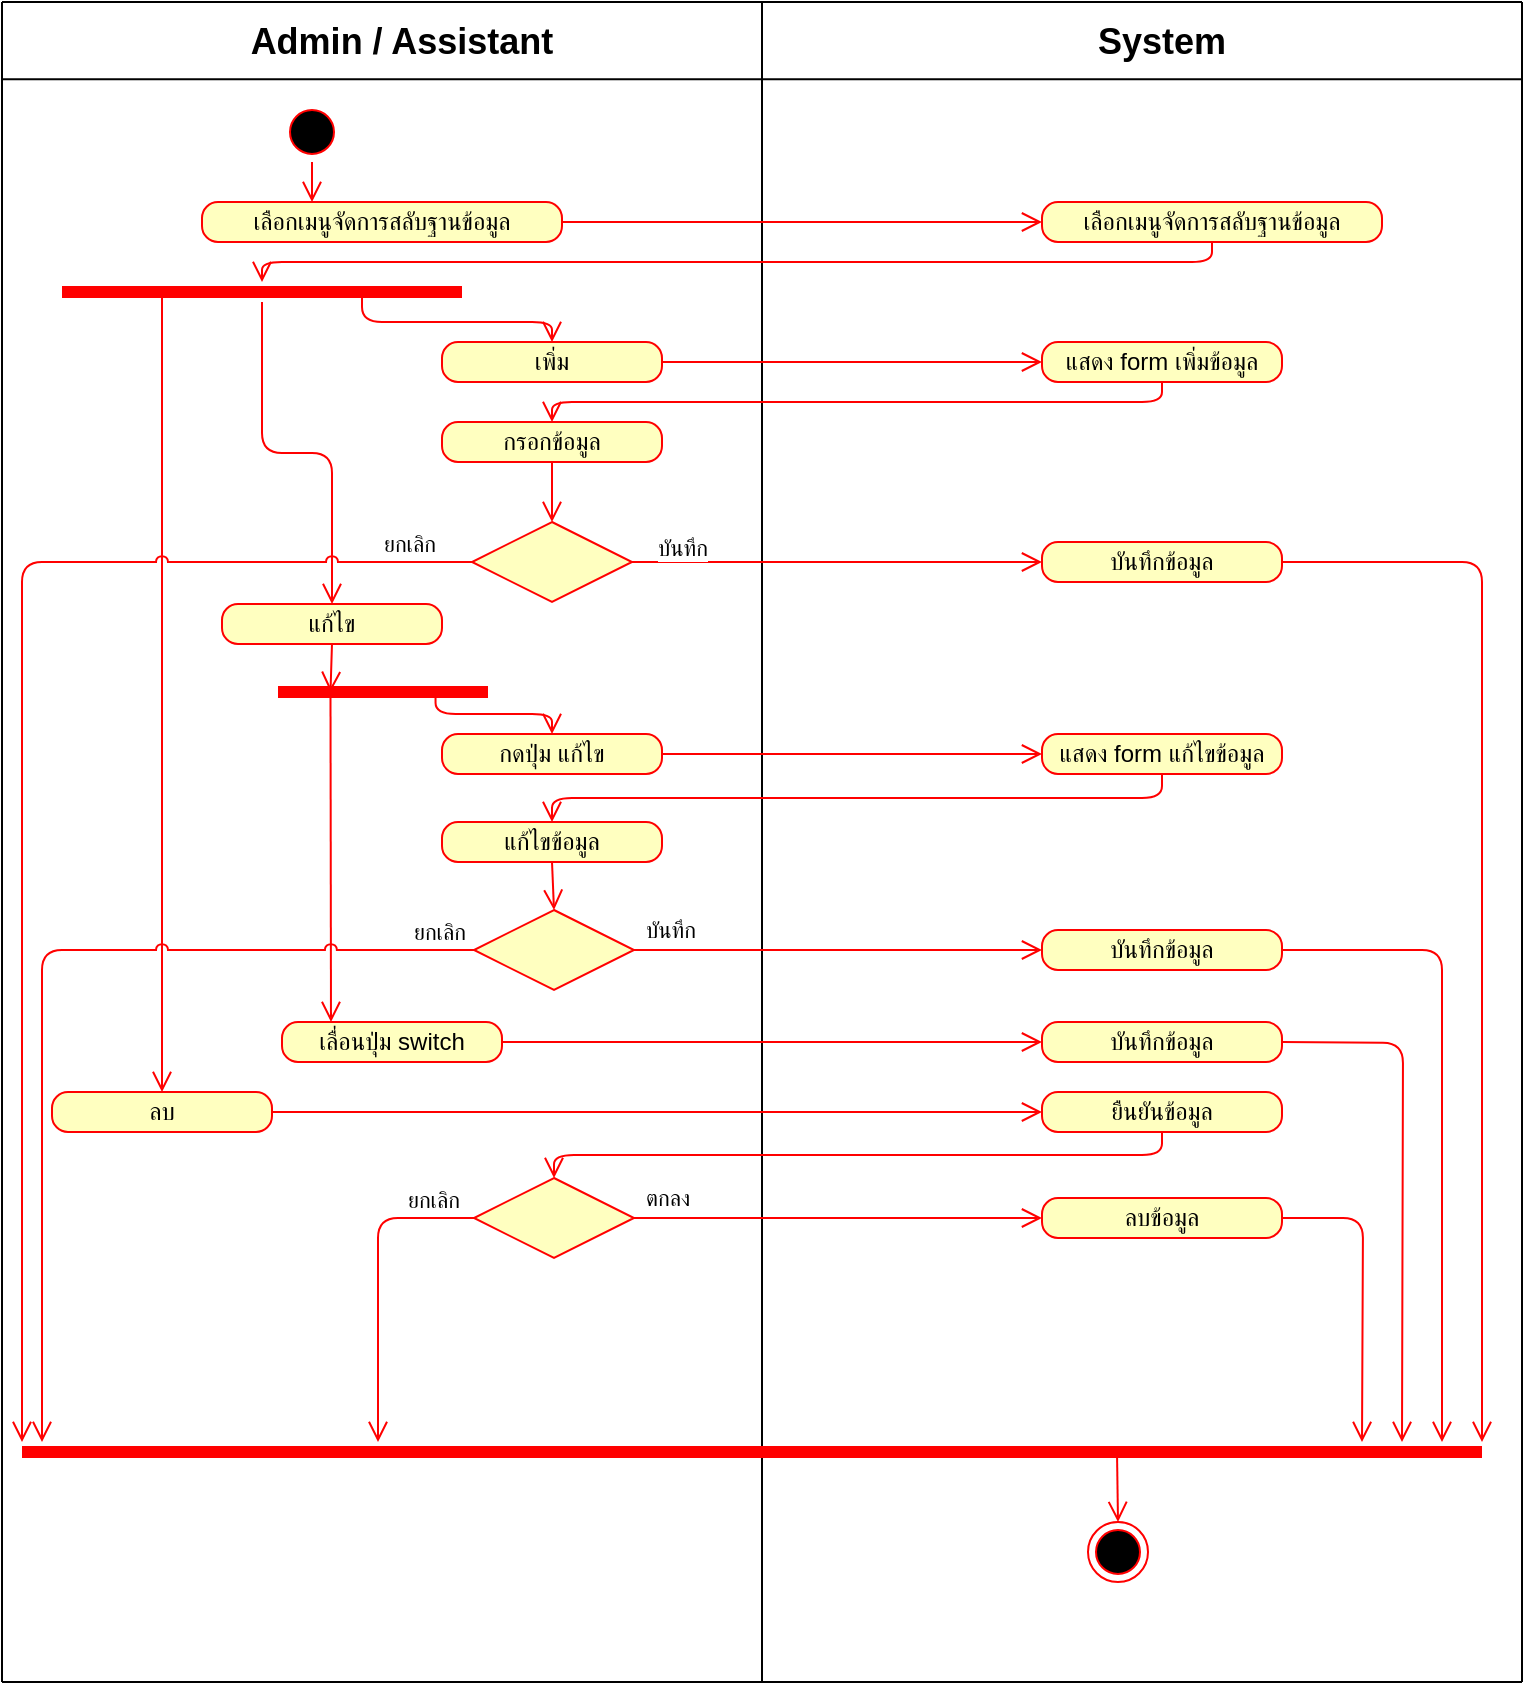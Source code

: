 <mxfile version="13.3.9" type="device"><diagram id="cFun0uLYScWGSc1wONvR" name="Page-1"><mxGraphModel dx="801" dy="513" grid="1" gridSize="10" guides="1" tooltips="1" connect="1" arrows="1" fold="1" page="1" pageScale="1" pageWidth="827" pageHeight="1169" math="0" shadow="0"><root><mxCell id="0"/><mxCell id="1" parent="0"/><mxCell id="8Ly0fzJCCH81qdeTu1yw-59" value="" style="endArrow=none;html=1;" parent="1" edge="1"><mxGeometry width="50" height="50" relative="1" as="geometry"><mxPoint x="420" y="880" as="sourcePoint"/><mxPoint x="420" y="40" as="targetPoint"/></mxGeometry></mxCell><mxCell id="8Ly0fzJCCH81qdeTu1yw-60" value="" style="endArrow=none;html=1;" parent="1" edge="1"><mxGeometry width="50" height="50" relative="1" as="geometry"><mxPoint x="40" y="880" as="sourcePoint"/><mxPoint x="40" y="40" as="targetPoint"/></mxGeometry></mxCell><mxCell id="8Ly0fzJCCH81qdeTu1yw-61" value="" style="endArrow=none;html=1;" parent="1" edge="1"><mxGeometry width="50" height="50" relative="1" as="geometry"><mxPoint x="800" y="880" as="sourcePoint"/><mxPoint x="800" y="40" as="targetPoint"/></mxGeometry></mxCell><mxCell id="8Ly0fzJCCH81qdeTu1yw-62" value="" style="endArrow=none;html=1;" parent="1" edge="1"><mxGeometry width="50" height="50" relative="1" as="geometry"><mxPoint x="800" y="40" as="sourcePoint"/><mxPoint x="40" y="40" as="targetPoint"/></mxGeometry></mxCell><mxCell id="8Ly0fzJCCH81qdeTu1yw-63" value="" style="endArrow=none;html=1;" parent="1" edge="1"><mxGeometry width="50" height="50" relative="1" as="geometry"><mxPoint x="800" y="78.67" as="sourcePoint"/><mxPoint x="40" y="78.67" as="targetPoint"/></mxGeometry></mxCell><mxCell id="8Ly0fzJCCH81qdeTu1yw-64" value="&lt;font style=&quot;font-size: 18px&quot;&gt;&lt;b&gt;Admin / Assistant&lt;/b&gt;&lt;/font&gt;" style="text;html=1;strokeColor=none;fillColor=none;align=center;verticalAlign=middle;whiteSpace=wrap;rounded=0;" parent="1" vertex="1"><mxGeometry x="150" y="50" width="180" height="20" as="geometry"/></mxCell><mxCell id="8Ly0fzJCCH81qdeTu1yw-65" value="&lt;font style=&quot;font-size: 18px&quot;&gt;&lt;b&gt;System&lt;/b&gt;&lt;/font&gt;" style="text;html=1;strokeColor=none;fillColor=none;align=center;verticalAlign=middle;whiteSpace=wrap;rounded=0;" parent="1" vertex="1"><mxGeometry x="600" y="50" width="40" height="20" as="geometry"/></mxCell><mxCell id="8Ly0fzJCCH81qdeTu1yw-66" value="" style="endArrow=none;html=1;" parent="1" edge="1"><mxGeometry width="50" height="50" relative="1" as="geometry"><mxPoint x="800" y="880" as="sourcePoint"/><mxPoint x="40" y="880" as="targetPoint"/></mxGeometry></mxCell><mxCell id="eu8TSUsdYFXi6fLhLV_U-1" value="เลือกเมนูจัดการสลับฐานข้อมูล" style="rounded=1;whiteSpace=wrap;html=1;arcSize=40;fontColor=#000000;fillColor=#ffffc0;strokeColor=#ff0000;" parent="1" vertex="1"><mxGeometry x="140" y="140" width="180" height="20" as="geometry"/></mxCell><mxCell id="eu8TSUsdYFXi6fLhLV_U-2" value="" style="edgeStyle=orthogonalEdgeStyle;html=1;verticalAlign=bottom;endArrow=open;endSize=8;strokeColor=#ff0000;exitX=1;exitY=0.5;exitDx=0;exitDy=0;entryX=0;entryY=0.5;entryDx=0;entryDy=0;" parent="1" source="eu8TSUsdYFXi6fLhLV_U-1" target="eu8TSUsdYFXi6fLhLV_U-5" edge="1"><mxGeometry relative="1" as="geometry"><mxPoint x="270" y="310" as="targetPoint"/><mxPoint x="350" y="220" as="sourcePoint"/></mxGeometry></mxCell><mxCell id="eu8TSUsdYFXi6fLhLV_U-3" value="" style="ellipse;html=1;shape=startState;fillColor=#000000;strokeColor=#ff0000;" parent="1" vertex="1"><mxGeometry x="180" y="90" width="30" height="30" as="geometry"/></mxCell><mxCell id="eu8TSUsdYFXi6fLhLV_U-4" value="" style="edgeStyle=orthogonalEdgeStyle;html=1;verticalAlign=bottom;endArrow=open;endSize=8;strokeColor=#ff0000;" parent="1" source="eu8TSUsdYFXi6fLhLV_U-3" edge="1"><mxGeometry relative="1" as="geometry"><mxPoint x="195" y="140" as="targetPoint"/></mxGeometry></mxCell><mxCell id="eu8TSUsdYFXi6fLhLV_U-5" value="เลือกเมนูจัดการสลับฐานข้อมูล" style="rounded=1;whiteSpace=wrap;html=1;arcSize=40;fontColor=#000000;fillColor=#ffffc0;strokeColor=#ff0000;" parent="1" vertex="1"><mxGeometry x="560" y="140" width="170" height="20" as="geometry"/></mxCell><mxCell id="eu8TSUsdYFXi6fLhLV_U-6" value="" style="shape=line;html=1;strokeWidth=6;strokeColor=#ff0000;" parent="1" vertex="1"><mxGeometry x="70" y="180" width="200" height="10" as="geometry"/></mxCell><mxCell id="eu8TSUsdYFXi6fLhLV_U-8" value="" style="edgeStyle=orthogonalEdgeStyle;html=1;verticalAlign=bottom;endArrow=open;endSize=8;strokeColor=#ff0000;exitX=0.75;exitY=0.5;exitDx=0;exitDy=0;exitPerimeter=0;entryX=0.5;entryY=0;entryDx=0;entryDy=0;" parent="1" source="eu8TSUsdYFXi6fLhLV_U-6" target="eu8TSUsdYFXi6fLhLV_U-11" edge="1"><mxGeometry relative="1" as="geometry"><mxPoint x="220" y="200" as="targetPoint"/><mxPoint x="180" y="200" as="sourcePoint"/></mxGeometry></mxCell><mxCell id="eu8TSUsdYFXi6fLhLV_U-9" value="" style="html=1;verticalAlign=bottom;endArrow=open;endSize=8;strokeColor=#ff0000;entryX=0.5;entryY=0;entryDx=0;entryDy=0;edgeStyle=orthogonalEdgeStyle;jumpStyle=arc;" parent="1" source="eu8TSUsdYFXi6fLhLV_U-6" target="eu8TSUsdYFXi6fLhLV_U-12" edge="1"><mxGeometry relative="1" as="geometry"><mxPoint x="120" y="310" as="targetPoint"/><mxPoint x="190" y="210" as="sourcePoint"/></mxGeometry></mxCell><mxCell id="eu8TSUsdYFXi6fLhLV_U-10" value="" style="edgeStyle=orthogonalEdgeStyle;html=1;verticalAlign=bottom;endArrow=open;endSize=8;strokeColor=#ff0000;exitX=0.5;exitY=1;exitDx=0;exitDy=0;" parent="1" source="eu8TSUsdYFXi6fLhLV_U-5" target="eu8TSUsdYFXi6fLhLV_U-6" edge="1"><mxGeometry relative="1" as="geometry"><mxPoint x="570" y="160" as="targetPoint"/><mxPoint x="490" y="170" as="sourcePoint"/></mxGeometry></mxCell><mxCell id="eu8TSUsdYFXi6fLhLV_U-11" value="เพิ่ม" style="rounded=1;whiteSpace=wrap;html=1;arcSize=40;fontColor=#000000;fillColor=#ffffc0;strokeColor=#ff0000;" parent="1" vertex="1"><mxGeometry x="260" y="210" width="110" height="20" as="geometry"/></mxCell><mxCell id="eu8TSUsdYFXi6fLhLV_U-12" value="แก้ไข" style="rounded=1;whiteSpace=wrap;html=1;arcSize=40;fontColor=#000000;fillColor=#ffffc0;strokeColor=#ff0000;" parent="1" vertex="1"><mxGeometry x="150" y="341" width="110" height="20" as="geometry"/></mxCell><mxCell id="eu8TSUsdYFXi6fLhLV_U-13" value="ลบ" style="rounded=1;whiteSpace=wrap;html=1;arcSize=40;fontColor=#000000;fillColor=#ffffc0;strokeColor=#ff0000;" parent="1" vertex="1"><mxGeometry x="65" y="585" width="110" height="20" as="geometry"/></mxCell><mxCell id="eu8TSUsdYFXi6fLhLV_U-14" value="แสดง form เพิ่มข้อมูล" style="rounded=1;whiteSpace=wrap;html=1;arcSize=40;fontColor=#000000;fillColor=#ffffc0;strokeColor=#ff0000;" parent="1" vertex="1"><mxGeometry x="560" y="210" width="120" height="20" as="geometry"/></mxCell><mxCell id="eu8TSUsdYFXi6fLhLV_U-15" value="" style="edgeStyle=orthogonalEdgeStyle;html=1;verticalAlign=bottom;endArrow=open;endSize=8;strokeColor=#ff0000;exitX=1;exitY=0.5;exitDx=0;exitDy=0;" parent="1" source="eu8TSUsdYFXi6fLhLV_U-11" target="eu8TSUsdYFXi6fLhLV_U-14" edge="1"><mxGeometry relative="1" as="geometry"><mxPoint x="550" y="225" as="targetPoint"/><mxPoint x="360" y="224.5" as="sourcePoint"/></mxGeometry></mxCell><mxCell id="eu8TSUsdYFXi6fLhLV_U-16" value="กรอกข้อมูล" style="rounded=1;whiteSpace=wrap;html=1;arcSize=40;fontColor=#000000;fillColor=#ffffc0;strokeColor=#ff0000;" parent="1" vertex="1"><mxGeometry x="260" y="250" width="110" height="20" as="geometry"/></mxCell><mxCell id="eu8TSUsdYFXi6fLhLV_U-17" value="" style="edgeStyle=orthogonalEdgeStyle;html=1;verticalAlign=bottom;endArrow=open;endSize=8;strokeColor=#ff0000;exitX=0.5;exitY=1;exitDx=0;exitDy=0;entryX=0.5;entryY=0;entryDx=0;entryDy=0;" parent="1" source="eu8TSUsdYFXi6fLhLV_U-14" target="eu8TSUsdYFXi6fLhLV_U-16" edge="1"><mxGeometry relative="1" as="geometry"><mxPoint x="600" y="300" as="targetPoint"/><mxPoint x="410" y="300" as="sourcePoint"/></mxGeometry></mxCell><mxCell id="eu8TSUsdYFXi6fLhLV_U-18" value="" style="rhombus;whiteSpace=wrap;html=1;fillColor=#ffffc0;strokeColor=#ff0000;" parent="1" vertex="1"><mxGeometry x="275" y="300" width="80" height="40" as="geometry"/></mxCell><mxCell id="eu8TSUsdYFXi6fLhLV_U-22" value="บันทึก" style="edgeStyle=orthogonalEdgeStyle;html=1;align=left;verticalAlign=top;endArrow=open;endSize=8;strokeColor=#ff0000;exitX=1;exitY=0.5;exitDx=0;exitDy=0;" parent="1" source="eu8TSUsdYFXi6fLhLV_U-18" edge="1"><mxGeometry x="-0.9" y="20" relative="1" as="geometry"><mxPoint x="560" y="320" as="targetPoint"/><mxPoint x="330" y="350" as="sourcePoint"/><mxPoint as="offset"/></mxGeometry></mxCell><mxCell id="eu8TSUsdYFXi6fLhLV_U-23" value="บันทึกข้อมูล" style="rounded=1;whiteSpace=wrap;html=1;arcSize=40;fontColor=#000000;fillColor=#ffffc0;strokeColor=#ff0000;" parent="1" vertex="1"><mxGeometry x="560" y="310" width="120" height="20" as="geometry"/></mxCell><mxCell id="eu8TSUsdYFXi6fLhLV_U-25" value="" style="edgeStyle=orthogonalEdgeStyle;html=1;verticalAlign=bottom;endArrow=open;endSize=8;strokeColor=#ff0000;exitX=1;exitY=0.5;exitDx=0;exitDy=0;" parent="1" source="eu8TSUsdYFXi6fLhLV_U-23" edge="1"><mxGeometry relative="1" as="geometry"><mxPoint x="780" y="760" as="targetPoint"/><mxPoint x="705" y="430" as="sourcePoint"/><Array as="points"><mxPoint x="780" y="320"/></Array></mxGeometry></mxCell><mxCell id="eu8TSUsdYFXi6fLhLV_U-28" value="" style="edgeStyle=orthogonalEdgeStyle;html=1;verticalAlign=bottom;endArrow=open;endSize=8;strokeColor=#ff0000;entryX=0.5;entryY=0;entryDx=0;entryDy=0;exitX=0.5;exitY=1;exitDx=0;exitDy=0;" parent="1" source="eu8TSUsdYFXi6fLhLV_U-16" target="eu8TSUsdYFXi6fLhLV_U-18" edge="1"><mxGeometry relative="1" as="geometry"><mxPoint x="314.5" y="310" as="targetPoint"/><mxPoint x="314.5" y="270" as="sourcePoint"/></mxGeometry></mxCell><mxCell id="eu8TSUsdYFXi6fLhLV_U-30" value="" style="shape=line;html=1;strokeWidth=6;strokeColor=#ff0000;" parent="1" vertex="1"><mxGeometry x="178" y="380" width="105" height="10" as="geometry"/></mxCell><mxCell id="eu8TSUsdYFXi6fLhLV_U-33" value="" style="edgeStyle=orthogonalEdgeStyle;html=1;verticalAlign=bottom;endArrow=open;endSize=8;strokeColor=#ff0000;exitX=0.25;exitY=0.5;exitDx=0;exitDy=0;exitPerimeter=0;entryX=0.5;entryY=0;entryDx=0;entryDy=0;jumpStyle=none;" parent="1" source="eu8TSUsdYFXi6fLhLV_U-6" target="eu8TSUsdYFXi6fLhLV_U-13" edge="1"><mxGeometry relative="1" as="geometry"><mxPoint x="120" y="280" as="targetPoint"/><mxPoint x="325" y="280" as="sourcePoint"/></mxGeometry></mxCell><mxCell id="eu8TSUsdYFXi6fLhLV_U-36" value="" style="html=1;verticalAlign=bottom;endArrow=open;endSize=8;strokeColor=#ff0000;entryX=0.25;entryY=0.5;entryDx=0;entryDy=0;entryPerimeter=0;exitX=0.5;exitY=1;exitDx=0;exitDy=0;" parent="1" source="eu8TSUsdYFXi6fLhLV_U-12" target="eu8TSUsdYFXi6fLhLV_U-30" edge="1"><mxGeometry relative="1" as="geometry"><mxPoint x="201.25" y="425" as="targetPoint"/><mxPoint x="210" y="395" as="sourcePoint"/></mxGeometry></mxCell><mxCell id="eu8TSUsdYFXi6fLhLV_U-37" value="กดปุ่ม แก้ไข" style="rounded=1;whiteSpace=wrap;html=1;arcSize=40;fontColor=#000000;fillColor=#ffffc0;strokeColor=#ff0000;" parent="1" vertex="1"><mxGeometry x="260" y="406" width="110" height="20" as="geometry"/></mxCell><mxCell id="eu8TSUsdYFXi6fLhLV_U-38" value="เลื่อนปุ่ม switch" style="rounded=1;whiteSpace=wrap;html=1;arcSize=40;fontColor=#000000;fillColor=#ffffc0;strokeColor=#ff0000;" parent="1" vertex="1"><mxGeometry x="180" y="550" width="110" height="20" as="geometry"/></mxCell><mxCell id="eu8TSUsdYFXi6fLhLV_U-39" value="" style="rhombus;whiteSpace=wrap;html=1;fillColor=#ffffc0;strokeColor=#ff0000;" parent="1" vertex="1"><mxGeometry x="276" y="494" width="80" height="40" as="geometry"/></mxCell><mxCell id="eu8TSUsdYFXi6fLhLV_U-40" value="" style="html=1;verticalAlign=bottom;endArrow=open;endSize=8;strokeColor=#ff0000;entryX=0.5;entryY=0;entryDx=0;entryDy=0;exitX=0.75;exitY=0.5;exitDx=0;exitDy=0;exitPerimeter=0;edgeStyle=orthogonalEdgeStyle;" parent="1" source="eu8TSUsdYFXi6fLhLV_U-30" target="eu8TSUsdYFXi6fLhLV_U-37" edge="1"><mxGeometry relative="1" as="geometry"><mxPoint x="214.25" y="395" as="targetPoint"/><mxPoint x="215" y="371" as="sourcePoint"/><Array as="points"><mxPoint x="257" y="396"/><mxPoint x="315" y="396"/></Array></mxGeometry></mxCell><mxCell id="eu8TSUsdYFXi6fLhLV_U-41" value="" style="edgeStyle=orthogonalEdgeStyle;html=1;verticalAlign=bottom;endArrow=open;endSize=8;strokeColor=#ff0000;exitX=1;exitY=0.5;exitDx=0;exitDy=0;entryX=0;entryY=0.5;entryDx=0;entryDy=0;" parent="1" source="eu8TSUsdYFXi6fLhLV_U-37" target="eu8TSUsdYFXi6fLhLV_U-42" edge="1"><mxGeometry relative="1" as="geometry"><mxPoint x="560" y="415.5" as="targetPoint"/><mxPoint x="370" y="415.5" as="sourcePoint"/></mxGeometry></mxCell><mxCell id="eu8TSUsdYFXi6fLhLV_U-42" value="แสดง form แก้ไขข้อมูล" style="rounded=1;whiteSpace=wrap;html=1;arcSize=40;fontColor=#000000;fillColor=#ffffc0;strokeColor=#ff0000;" parent="1" vertex="1"><mxGeometry x="560" y="406" width="120" height="20" as="geometry"/></mxCell><mxCell id="eu8TSUsdYFXi6fLhLV_U-43" value="แก้ไขข้อมูล" style="rounded=1;whiteSpace=wrap;html=1;arcSize=40;fontColor=#000000;fillColor=#ffffc0;strokeColor=#ff0000;" parent="1" vertex="1"><mxGeometry x="260" y="450" width="110" height="20" as="geometry"/></mxCell><mxCell id="eu8TSUsdYFXi6fLhLV_U-44" value="" style="edgeStyle=orthogonalEdgeStyle;html=1;verticalAlign=bottom;endArrow=open;endSize=8;strokeColor=#ff0000;exitX=0.5;exitY=1;exitDx=0;exitDy=0;entryX=0.5;entryY=0;entryDx=0;entryDy=0;" parent="1" source="eu8TSUsdYFXi6fLhLV_U-42" target="eu8TSUsdYFXi6fLhLV_U-43" edge="1"><mxGeometry relative="1" as="geometry"><mxPoint x="600" y="520" as="targetPoint"/><mxPoint x="410" y="520" as="sourcePoint"/></mxGeometry></mxCell><mxCell id="eu8TSUsdYFXi6fLhLV_U-45" value="" style="html=1;verticalAlign=bottom;endArrow=open;endSize=8;strokeColor=#ff0000;exitX=0.5;exitY=1;exitDx=0;exitDy=0;entryX=0.5;entryY=0;entryDx=0;entryDy=0;" parent="1" source="eu8TSUsdYFXi6fLhLV_U-43" target="eu8TSUsdYFXi6fLhLV_U-39" edge="1"><mxGeometry relative="1" as="geometry"><mxPoint x="490" y="520" as="targetPoint"/><mxPoint x="480" y="480" as="sourcePoint"/></mxGeometry></mxCell><mxCell id="eu8TSUsdYFXi6fLhLV_U-46" value="บันทึก" style="edgeStyle=orthogonalEdgeStyle;html=1;align=left;verticalAlign=top;endArrow=open;endSize=8;strokeColor=#ff0000;exitX=1;exitY=0.5;exitDx=0;exitDy=0;entryX=0;entryY=0.5;entryDx=0;entryDy=0;" parent="1" source="eu8TSUsdYFXi6fLhLV_U-39" target="eu8TSUsdYFXi6fLhLV_U-47" edge="1"><mxGeometry x="-0.961" y="24" relative="1" as="geometry"><mxPoint x="561" y="513.5" as="targetPoint"/><mxPoint x="356" y="513.5" as="sourcePoint"/><mxPoint y="1" as="offset"/></mxGeometry></mxCell><mxCell id="eu8TSUsdYFXi6fLhLV_U-47" value="บันทึกข้อมูล" style="rounded=1;whiteSpace=wrap;html=1;arcSize=40;fontColor=#000000;fillColor=#ffffc0;strokeColor=#ff0000;" parent="1" vertex="1"><mxGeometry x="560" y="504" width="120" height="20" as="geometry"/></mxCell><mxCell id="eu8TSUsdYFXi6fLhLV_U-48" value="บันทึกข้อมูล" style="rounded=1;whiteSpace=wrap;html=1;arcSize=40;fontColor=#000000;fillColor=#ffffc0;strokeColor=#ff0000;" parent="1" vertex="1"><mxGeometry x="560" y="550" width="120" height="20" as="geometry"/></mxCell><mxCell id="eu8TSUsdYFXi6fLhLV_U-49" value="" style="edgeStyle=orthogonalEdgeStyle;html=1;verticalAlign=bottom;endArrow=open;endSize=8;strokeColor=#ff0000;entryX=0;entryY=0.5;entryDx=0;entryDy=0;exitX=1;exitY=0.5;exitDx=0;exitDy=0;" parent="1" source="eu8TSUsdYFXi6fLhLV_U-38" target="eu8TSUsdYFXi6fLhLV_U-48" edge="1"><mxGeometry relative="1" as="geometry"><mxPoint x="450" y="559.5" as="targetPoint"/><mxPoint x="280" y="560" as="sourcePoint"/></mxGeometry></mxCell><mxCell id="eu8TSUsdYFXi6fLhLV_U-50" value="" style="html=1;verticalAlign=bottom;endArrow=open;endSize=8;strokeColor=#ff0000;exitX=0.25;exitY=0.5;exitDx=0;exitDy=0;exitPerimeter=0;entryX=0.25;entryY=0;entryDx=0;entryDy=0;" parent="1" edge="1"><mxGeometry relative="1" as="geometry"><mxPoint x="204.5" y="550" as="targetPoint"/><mxPoint x="204.25" y="385" as="sourcePoint"/></mxGeometry></mxCell><mxCell id="eu8TSUsdYFXi6fLhLV_U-51" value="ยกเลิก" style="edgeStyle=orthogonalEdgeStyle;html=1;align=left;verticalAlign=bottom;endArrow=open;endSize=8;strokeColor=#ff0000;rounded=1;exitX=0;exitY=0.5;exitDx=0;exitDy=0;jumpStyle=arc;" parent="1" source="eu8TSUsdYFXi6fLhLV_U-39" edge="1"><mxGeometry x="-0.86" relative="1" as="geometry"><mxPoint x="60" y="760" as="targetPoint"/><mxPoint x="276" y="514" as="sourcePoint"/><Array as="points"><mxPoint x="60" y="514"/><mxPoint x="60" y="690"/></Array><mxPoint as="offset"/></mxGeometry></mxCell><mxCell id="eu8TSUsdYFXi6fLhLV_U-52" value="ยืนยันข้อมูล" style="rounded=1;whiteSpace=wrap;html=1;arcSize=40;fontColor=#000000;fillColor=#ffffc0;strokeColor=#ff0000;" parent="1" vertex="1"><mxGeometry x="560" y="585" width="120" height="20" as="geometry"/></mxCell><mxCell id="eu8TSUsdYFXi6fLhLV_U-53" value="" style="edgeStyle=orthogonalEdgeStyle;html=1;verticalAlign=bottom;endArrow=open;endSize=8;strokeColor=#ff0000;exitX=1;exitY=0.5;exitDx=0;exitDy=0;entryX=0;entryY=0.5;entryDx=0;entryDy=0;" parent="1" source="eu8TSUsdYFXi6fLhLV_U-13" target="eu8TSUsdYFXi6fLhLV_U-52" edge="1"><mxGeometry relative="1" as="geometry"><mxPoint x="365" y="594.5" as="targetPoint"/><mxPoint x="175" y="594.5" as="sourcePoint"/></mxGeometry></mxCell><mxCell id="eu8TSUsdYFXi6fLhLV_U-54" value="" style="rhombus;whiteSpace=wrap;html=1;fillColor=#ffffc0;strokeColor=#ff0000;" parent="1" vertex="1"><mxGeometry x="276" y="628" width="80" height="40" as="geometry"/></mxCell><mxCell id="eu8TSUsdYFXi6fLhLV_U-55" value="" style="html=1;verticalAlign=bottom;endArrow=open;endSize=8;strokeColor=#ff0000;exitX=0.5;exitY=1;exitDx=0;exitDy=0;edgeStyle=orthogonalEdgeStyle;entryX=0.5;entryY=0;entryDx=0;entryDy=0;" parent="1" source="eu8TSUsdYFXi6fLhLV_U-52" target="eu8TSUsdYFXi6fLhLV_U-54" edge="1"><mxGeometry relative="1" as="geometry"><mxPoint x="320" y="630" as="targetPoint"/><mxPoint x="635" y="628" as="sourcePoint"/></mxGeometry></mxCell><mxCell id="eu8TSUsdYFXi6fLhLV_U-56" value="ลบข้อมูล" style="rounded=1;whiteSpace=wrap;html=1;arcSize=40;fontColor=#000000;fillColor=#ffffc0;strokeColor=#ff0000;" parent="1" vertex="1"><mxGeometry x="560" y="638" width="120" height="20" as="geometry"/></mxCell><mxCell id="eu8TSUsdYFXi6fLhLV_U-58" value="ตกลง" style="edgeStyle=orthogonalEdgeStyle;html=1;align=left;verticalAlign=top;endArrow=open;endSize=8;strokeColor=#ff0000;exitX=1;exitY=0.5;exitDx=0;exitDy=0;" parent="1" source="eu8TSUsdYFXi6fLhLV_U-54" edge="1"><mxGeometry x="-0.961" y="24" relative="1" as="geometry"><mxPoint x="560" y="648" as="targetPoint"/><mxPoint x="370" y="647.5" as="sourcePoint"/><mxPoint y="1" as="offset"/></mxGeometry></mxCell><mxCell id="eu8TSUsdYFXi6fLhLV_U-59" value="ยกเลิก" style="html=1;align=left;verticalAlign=bottom;endArrow=open;endSize=8;strokeColor=#ff0000;rounded=1;exitX=0;exitY=0.5;exitDx=0;exitDy=0;edgeStyle=orthogonalEdgeStyle;" parent="1" source="eu8TSUsdYFXi6fLhLV_U-54" edge="1"><mxGeometry x="-0.564" relative="1" as="geometry"><mxPoint x="228" y="760" as="targetPoint"/><mxPoint x="270" y="640" as="sourcePoint"/><Array as="points"><mxPoint x="228" y="648"/><mxPoint x="228" y="750"/></Array><mxPoint as="offset"/></mxGeometry></mxCell><mxCell id="eu8TSUsdYFXi6fLhLV_U-60" value="" style="shape=line;html=1;strokeWidth=6;strokeColor=#ff0000;" parent="1" vertex="1"><mxGeometry x="50" y="760" width="730" height="10" as="geometry"/></mxCell><mxCell id="eu8TSUsdYFXi6fLhLV_U-61" value="" style="ellipse;html=1;shape=endState;fillColor=#000000;strokeColor=#ff0000;" parent="1" vertex="1"><mxGeometry x="583" y="800" width="30" height="30" as="geometry"/></mxCell><mxCell id="eu8TSUsdYFXi6fLhLV_U-63" value="" style="html=1;verticalAlign=bottom;endArrow=open;endSize=8;strokeColor=#ff0000;entryX=0.5;entryY=0;entryDx=0;entryDy=0;exitX=0.75;exitY=0.5;exitDx=0;exitDy=0;exitPerimeter=0;" parent="1" source="eu8TSUsdYFXi6fLhLV_U-60" target="eu8TSUsdYFXi6fLhLV_U-61" edge="1"><mxGeometry relative="1" as="geometry"><mxPoint x="710" y="790" as="targetPoint"/><mxPoint x="440" y="790" as="sourcePoint"/></mxGeometry></mxCell><mxCell id="eu8TSUsdYFXi6fLhLV_U-64" value="" style="html=1;verticalAlign=bottom;endArrow=open;endSize=8;strokeColor=#ff0000;exitX=1;exitY=0.5;exitDx=0;exitDy=0;edgeStyle=orthogonalEdgeStyle;" parent="1" source="eu8TSUsdYFXi6fLhLV_U-47" edge="1"><mxGeometry relative="1" as="geometry"><mxPoint x="760" y="760" as="targetPoint"/><mxPoint x="650" y="450" as="sourcePoint"/><Array as="points"><mxPoint x="760" y="514"/><mxPoint x="760" y="750"/></Array></mxGeometry></mxCell><mxCell id="eu8TSUsdYFXi6fLhLV_U-65" value="" style="html=1;verticalAlign=bottom;endArrow=open;endSize=8;strokeColor=#ff0000;exitX=1;exitY=0.5;exitDx=0;exitDy=0;edgeStyle=orthogonalEdgeStyle;" parent="1" edge="1"><mxGeometry relative="1" as="geometry"><mxPoint x="740" y="760" as="targetPoint"/><mxPoint x="680" y="560" as="sourcePoint"/></mxGeometry></mxCell><mxCell id="eu8TSUsdYFXi6fLhLV_U-66" value="" style="html=1;verticalAlign=bottom;endArrow=open;endSize=8;strokeColor=#ff0000;exitX=1;exitY=0.5;exitDx=0;exitDy=0;edgeStyle=orthogonalEdgeStyle;" parent="1" source="eu8TSUsdYFXi6fLhLV_U-56" edge="1"><mxGeometry relative="1" as="geometry"><mxPoint x="720" y="760" as="targetPoint"/><mxPoint x="690" y="570" as="sourcePoint"/></mxGeometry></mxCell><mxCell id="eu8TSUsdYFXi6fLhLV_U-68" value="ยกเลิก" style="edgeStyle=orthogonalEdgeStyle;html=1;align=left;verticalAlign=bottom;endArrow=open;endSize=8;strokeColor=#ff0000;rounded=1;exitX=0;exitY=0.5;exitDx=0;exitDy=0;jumpStyle=arc;" parent="1" source="eu8TSUsdYFXi6fLhLV_U-18" edge="1"><mxGeometry x="-0.86" relative="1" as="geometry"><mxPoint x="50" y="760" as="targetPoint"/><mxPoint x="281" y="310" as="sourcePoint"/><Array as="points"><mxPoint x="50" y="320"/><mxPoint x="50" y="556"/></Array><mxPoint as="offset"/></mxGeometry></mxCell></root></mxGraphModel></diagram></mxfile>